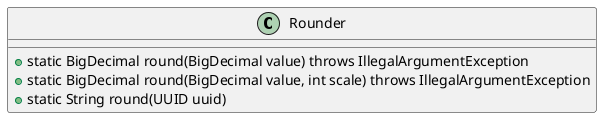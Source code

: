 @startuml Rounder
class Rounder {
    + static BigDecimal round(BigDecimal value) throws IllegalArgumentException
    + static BigDecimal round(BigDecimal value, int scale) throws IllegalArgumentException
    + static String round(UUID uuid)
}
@enduml
